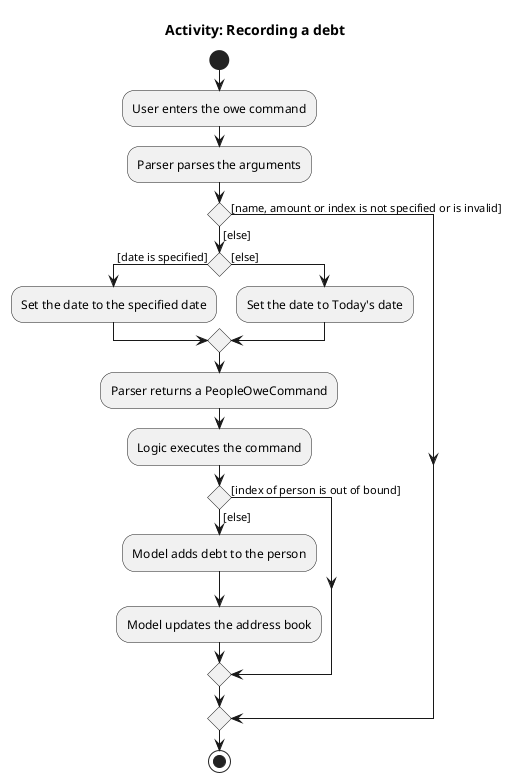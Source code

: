 @startuml
title Activity: Recording a debt
start
:User enters the owe command;
:Parser parses the arguments;

if () then ([name, amount or index is not specified or is invalid])
else ([else])
    if () then ([date is specified])
        :Set the date to the specified date;
    else ([else])
        :Set the date to Today's date;
    endif
    :Parser returns a PeopleOweCommand;
    :Logic executes the command;
    if () then ([index of person is out of bound])
    else ([else])
        :Model adds debt to the person;
        :Model updates the address book;
    endif
endif
stop
@enduml